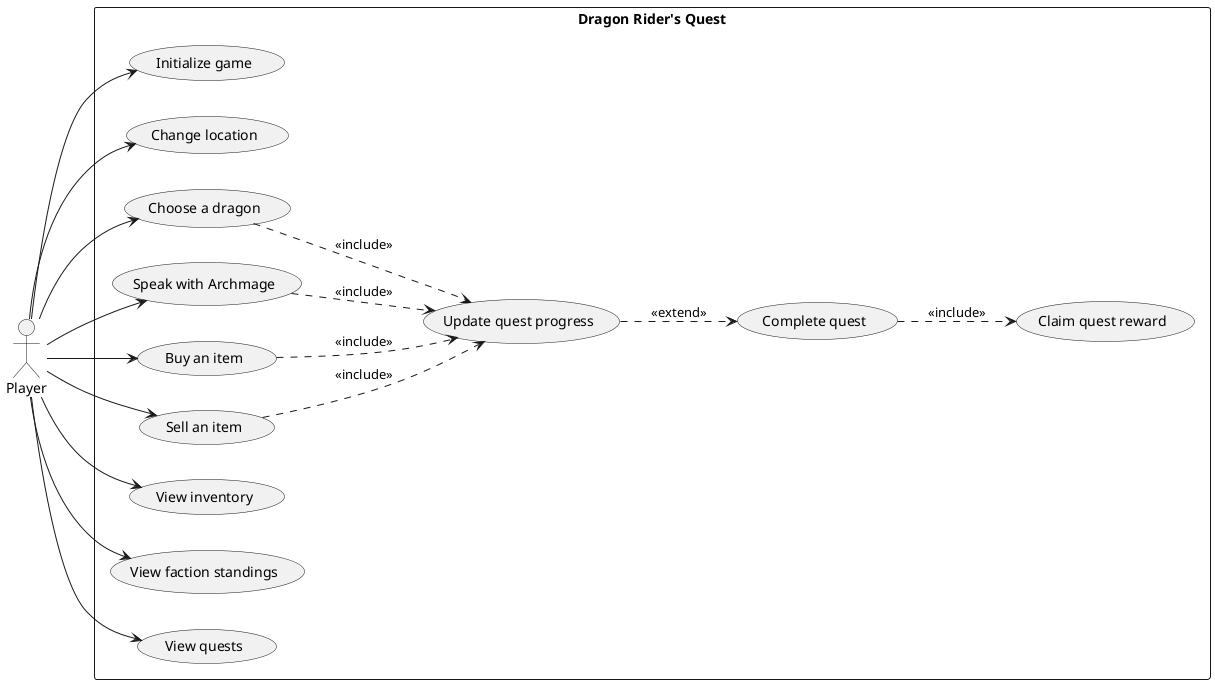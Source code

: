 @startuml
left to right direction
actor Player

rectangle "Dragon Rider's Quest" {
  usecase "Initialize game" as UC1
  usecase "Change location" as UC2
  usecase "Choose a dragon" as UC3
  usecase "Speak with Archmage" as UC4
  usecase "Buy an item" as UC5
  usecase "Sell an item" as UC6
  usecase "View inventory" as UC7
  usecase "View faction standings" as UC8
  usecase "View quests" as UC9
  usecase "Update quest progress" as UC10
  usecase "Complete quest" as UC11
  usecase "Claim quest reward" as UC12
}

Player --> UC1
Player --> UC2
Player --> UC3
Player --> UC4
Player --> UC5
Player --> UC6
Player --> UC7
Player --> UC8
Player --> UC9
UC5 ..> UC10 : <<include>>
UC6 ..> UC10 : <<include>>
UC3 ..> UC10 : <<include>>
UC4 ..> UC10 : <<include>>
UC10 ..> UC11 : <<extend>>
UC11 ..> UC12 : <<include>>
@enduml
